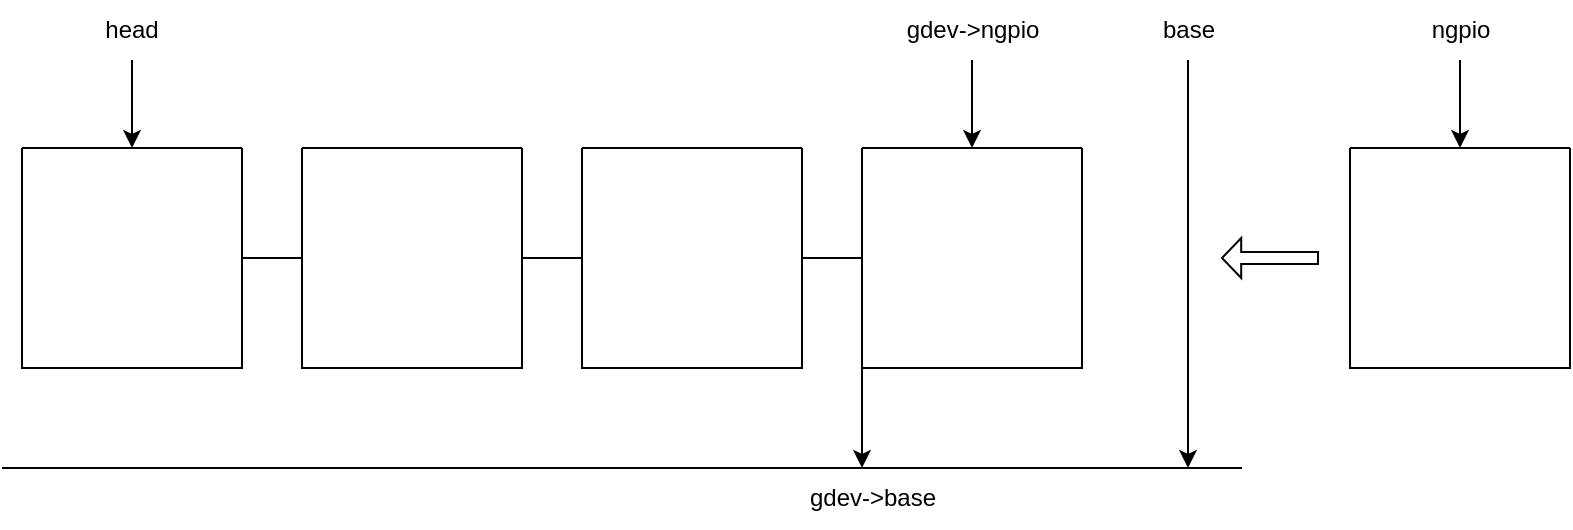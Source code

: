 <mxfile version="24.3.1" type="github">
  <diagram name="第 1 页" id="lRwf6gAiUMX4nWtaz0HM">
    <mxGraphModel dx="1434" dy="786" grid="1" gridSize="10" guides="1" tooltips="1" connect="1" arrows="1" fold="1" page="1" pageScale="1" pageWidth="1169" pageHeight="1654" math="0" shadow="0">
      <root>
        <mxCell id="0" />
        <mxCell id="1" parent="0" />
        <mxCell id="mzcOnq8qJf74-Bhg__HV-5" value="" style="swimlane;startSize=0;fillColor=#A9C4EB;fillStyle=auto;gradientColor=none;swimlaneFillColor=none;" vertex="1" parent="1">
          <mxGeometry x="170" y="400" width="110" height="110" as="geometry" />
        </mxCell>
        <mxCell id="mzcOnq8qJf74-Bhg__HV-13" style="edgeStyle=orthogonalEdgeStyle;rounded=0;orthogonalLoop=1;jettySize=auto;html=1;entryX=0.5;entryY=0;entryDx=0;entryDy=0;" edge="1" parent="1" source="mzcOnq8qJf74-Bhg__HV-8" target="mzcOnq8qJf74-Bhg__HV-5">
          <mxGeometry relative="1" as="geometry" />
        </mxCell>
        <mxCell id="mzcOnq8qJf74-Bhg__HV-8" value="head" style="text;html=1;align=center;verticalAlign=middle;whiteSpace=wrap;rounded=0;" vertex="1" parent="1">
          <mxGeometry x="195" y="326" width="60" height="30" as="geometry" />
        </mxCell>
        <mxCell id="mzcOnq8qJf74-Bhg__HV-19" style="edgeStyle=orthogonalEdgeStyle;rounded=0;orthogonalLoop=1;jettySize=auto;html=1;exitX=0;exitY=1;exitDx=0;exitDy=0;" edge="1" parent="1" source="mzcOnq8qJf74-Bhg__HV-10">
          <mxGeometry relative="1" as="geometry">
            <mxPoint x="590" y="560" as="targetPoint" />
          </mxGeometry>
        </mxCell>
        <mxCell id="mzcOnq8qJf74-Bhg__HV-10" value="" style="swimlane;startSize=0;fillColor=#A9C4EB;" vertex="1" parent="1">
          <mxGeometry x="590" y="400" width="110" height="110" as="geometry" />
        </mxCell>
        <mxCell id="mzcOnq8qJf74-Bhg__HV-11" value="" style="swimlane;startSize=0;fillColor=#A9C4EB;" vertex="1" parent="1">
          <mxGeometry x="310" y="400" width="110" height="110" as="geometry" />
        </mxCell>
        <mxCell id="mzcOnq8qJf74-Bhg__HV-12" value="" style="swimlane;startSize=0;fillColor=#A9C4EB;" vertex="1" parent="1">
          <mxGeometry x="450" y="400" width="110" height="110" as="geometry">
            <mxRectangle x="450" y="400" width="50" height="40" as="alternateBounds" />
          </mxGeometry>
        </mxCell>
        <mxCell id="mzcOnq8qJf74-Bhg__HV-15" value="" style="endArrow=none;html=1;rounded=0;exitX=1;exitY=0.5;exitDx=0;exitDy=0;entryX=0;entryY=0.5;entryDx=0;entryDy=0;" edge="1" parent="1" source="mzcOnq8qJf74-Bhg__HV-5" target="mzcOnq8qJf74-Bhg__HV-11">
          <mxGeometry width="50" height="50" relative="1" as="geometry">
            <mxPoint x="560" y="430" as="sourcePoint" />
            <mxPoint x="610" y="380" as="targetPoint" />
          </mxGeometry>
        </mxCell>
        <mxCell id="mzcOnq8qJf74-Bhg__HV-16" value="" style="endArrow=none;html=1;rounded=0;exitX=1;exitY=0.5;exitDx=0;exitDy=0;entryX=0;entryY=0.5;entryDx=0;entryDy=0;" edge="1" parent="1" source="mzcOnq8qJf74-Bhg__HV-11" target="mzcOnq8qJf74-Bhg__HV-12">
          <mxGeometry width="50" height="50" relative="1" as="geometry">
            <mxPoint x="290" y="465" as="sourcePoint" />
            <mxPoint x="320" y="465" as="targetPoint" />
          </mxGeometry>
        </mxCell>
        <mxCell id="mzcOnq8qJf74-Bhg__HV-17" value="" style="endArrow=none;html=1;rounded=0;exitX=0;exitY=0.5;exitDx=0;exitDy=0;entryX=1;entryY=0.5;entryDx=0;entryDy=0;" edge="1" parent="1" source="mzcOnq8qJf74-Bhg__HV-10" target="mzcOnq8qJf74-Bhg__HV-12">
          <mxGeometry width="50" height="50" relative="1" as="geometry">
            <mxPoint x="300" y="475" as="sourcePoint" />
            <mxPoint x="330" y="475" as="targetPoint" />
          </mxGeometry>
        </mxCell>
        <mxCell id="mzcOnq8qJf74-Bhg__HV-18" value="" style="endArrow=none;html=1;rounded=0;" edge="1" parent="1">
          <mxGeometry width="50" height="50" relative="1" as="geometry">
            <mxPoint x="160" y="560" as="sourcePoint" />
            <mxPoint x="780" y="560" as="targetPoint" />
          </mxGeometry>
        </mxCell>
        <mxCell id="mzcOnq8qJf74-Bhg__HV-21" value="gdev-&amp;gt;base" style="text;html=1;align=center;verticalAlign=middle;resizable=0;points=[];autosize=1;strokeColor=none;fillColor=none;" vertex="1" parent="1">
          <mxGeometry x="550" y="560" width="90" height="30" as="geometry" />
        </mxCell>
        <mxCell id="mzcOnq8qJf74-Bhg__HV-26" style="edgeStyle=orthogonalEdgeStyle;rounded=0;orthogonalLoop=1;jettySize=auto;html=1;" edge="1" parent="1" source="mzcOnq8qJf74-Bhg__HV-25">
          <mxGeometry relative="1" as="geometry">
            <mxPoint x="753" y="560" as="targetPoint" />
          </mxGeometry>
        </mxCell>
        <mxCell id="mzcOnq8qJf74-Bhg__HV-25" value="base" style="text;html=1;align=center;verticalAlign=middle;resizable=0;points=[];autosize=1;strokeColor=none;fillColor=none;" vertex="1" parent="1">
          <mxGeometry x="728" y="326" width="50" height="30" as="geometry" />
        </mxCell>
        <mxCell id="mzcOnq8qJf74-Bhg__HV-28" style="edgeStyle=orthogonalEdgeStyle;rounded=0;orthogonalLoop=1;jettySize=auto;html=1;entryX=0.5;entryY=0;entryDx=0;entryDy=0;" edge="1" parent="1" source="mzcOnq8qJf74-Bhg__HV-27" target="mzcOnq8qJf74-Bhg__HV-10">
          <mxGeometry relative="1" as="geometry" />
        </mxCell>
        <mxCell id="mzcOnq8qJf74-Bhg__HV-27" value="gdev-&amp;gt;ngpio" style="text;html=1;align=center;verticalAlign=middle;resizable=0;points=[];autosize=1;strokeColor=none;fillColor=none;" vertex="1" parent="1">
          <mxGeometry x="600" y="326" width="90" height="30" as="geometry" />
        </mxCell>
        <mxCell id="mzcOnq8qJf74-Bhg__HV-29" value="" style="swimlane;startSize=0;fillColor=#7EA6E0;" vertex="1" parent="1">
          <mxGeometry x="834" y="400" width="110" height="110" as="geometry" />
        </mxCell>
        <mxCell id="mzcOnq8qJf74-Bhg__HV-32" style="edgeStyle=orthogonalEdgeStyle;rounded=0;orthogonalLoop=1;jettySize=auto;html=1;entryX=0.5;entryY=0;entryDx=0;entryDy=0;" edge="1" parent="1" source="mzcOnq8qJf74-Bhg__HV-31" target="mzcOnq8qJf74-Bhg__HV-29">
          <mxGeometry relative="1" as="geometry">
            <Array as="points">
              <mxPoint x="889" y="370" />
              <mxPoint x="889" y="370" />
            </Array>
          </mxGeometry>
        </mxCell>
        <mxCell id="mzcOnq8qJf74-Bhg__HV-31" value="ngpio" style="text;html=1;align=center;verticalAlign=middle;resizable=0;points=[];autosize=1;strokeColor=none;fillColor=none;" vertex="1" parent="1">
          <mxGeometry x="864" y="326" width="50" height="30" as="geometry" />
        </mxCell>
        <mxCell id="mzcOnq8qJf74-Bhg__HV-38" value="" style="shape=singleArrow;direction=west;whiteSpace=wrap;html=1;" vertex="1" parent="1">
          <mxGeometry x="770" y="445" width="48" height="20" as="geometry" />
        </mxCell>
      </root>
    </mxGraphModel>
  </diagram>
</mxfile>
